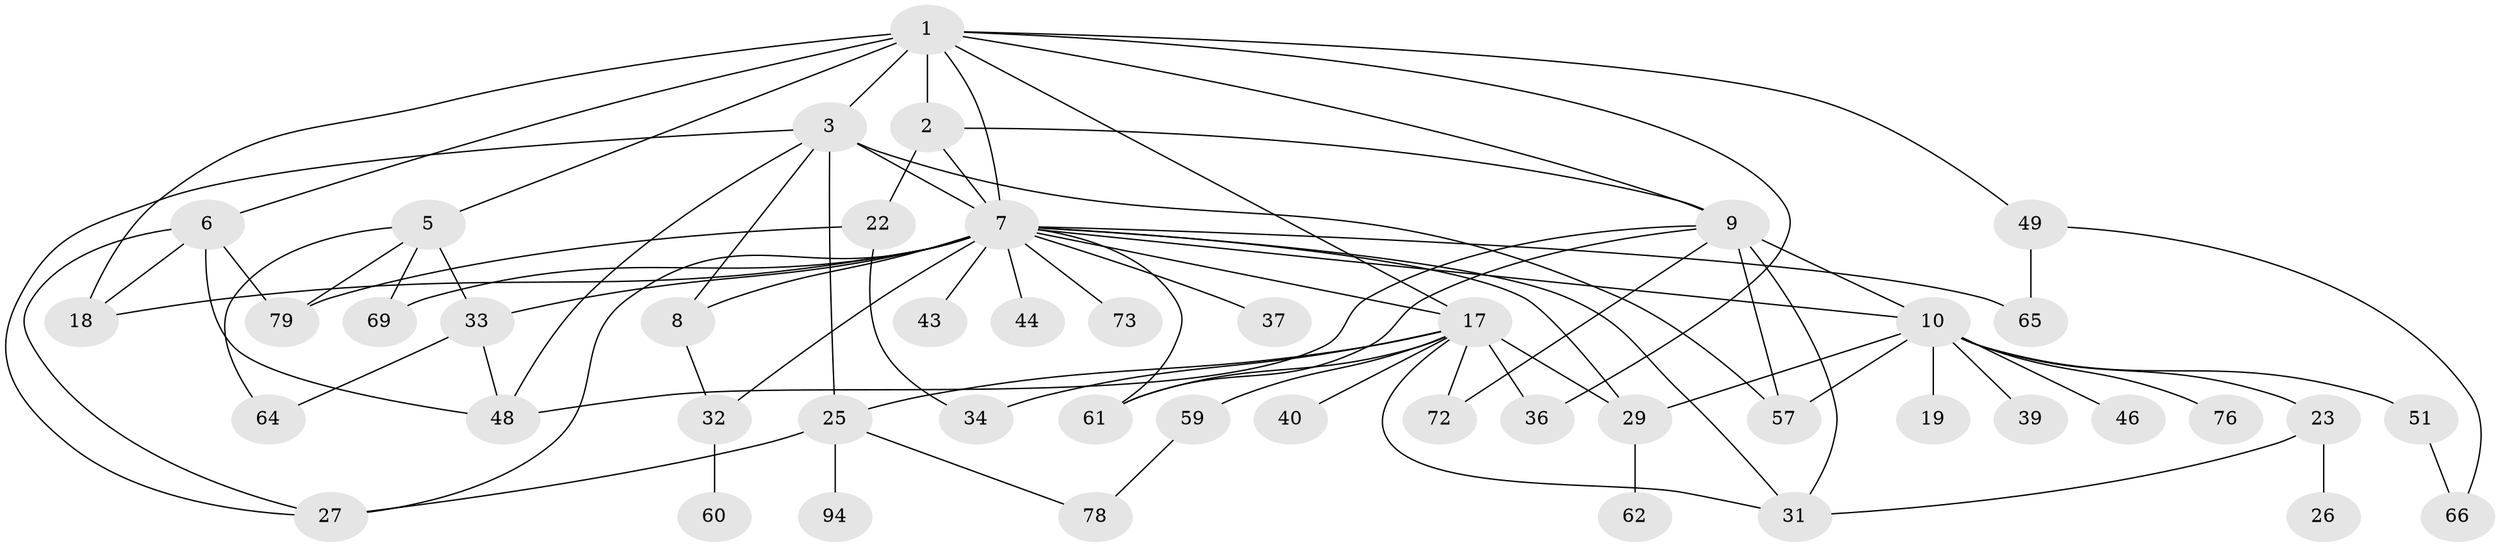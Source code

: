 // original degree distribution, {11: 0.010526315789473684, 4: 0.1368421052631579, 6: 0.021052631578947368, 5: 0.05263157894736842, 3: 0.25263157894736843, 8: 0.021052631578947368, 1: 0.25263157894736843, 7: 0.021052631578947368, 2: 0.23157894736842105}
// Generated by graph-tools (version 1.1) at 2025/13/03/09/25 04:13:37]
// undirected, 47 vertices, 82 edges
graph export_dot {
graph [start="1"]
  node [color=gray90,style=filled];
  1;
  2;
  3 [super="+4"];
  5 [super="+14"];
  6 [super="+45+21+55+16"];
  7 [super="+13+15"];
  8;
  9 [super="+41"];
  10 [super="+12+11"];
  17 [super="+20"];
  18;
  19;
  22 [super="+28"];
  23;
  25 [super="+52"];
  26;
  27 [super="+70"];
  29 [super="+53"];
  31 [super="+67"];
  32 [super="+56"];
  33 [super="+35"];
  34 [super="+85"];
  36;
  37 [super="+68"];
  39;
  40;
  43;
  44;
  46;
  48 [super="+82+75"];
  49 [super="+90"];
  51;
  57;
  59 [super="+86"];
  60;
  61;
  62 [super="+84"];
  64;
  65;
  66;
  69;
  72;
  73;
  76;
  78;
  79;
  94;
  1 -- 2;
  1 -- 3;
  1 -- 5 [weight=2];
  1 -- 6;
  1 -- 17;
  1 -- 18;
  1 -- 49;
  1 -- 36;
  1 -- 7;
  1 -- 9;
  2 -- 9;
  2 -- 22;
  2 -- 7;
  3 -- 57;
  3 -- 7 [weight=2];
  3 -- 8;
  3 -- 25;
  3 -- 48;
  3 -- 27;
  5 -- 33;
  5 -- 79;
  5 -- 64;
  5 -- 69;
  6 -- 79;
  6 -- 18;
  6 -- 48;
  6 -- 27;
  7 -- 37;
  7 -- 29;
  7 -- 65;
  7 -- 69;
  7 -- 8;
  7 -- 73;
  7 -- 10;
  7 -- 17;
  7 -- 18;
  7 -- 31;
  7 -- 32;
  7 -- 33;
  7 -- 43;
  7 -- 44 [weight=2];
  7 -- 61;
  7 -- 27;
  8 -- 32;
  9 -- 10;
  9 -- 48;
  9 -- 72;
  9 -- 57;
  9 -- 61;
  9 -- 31;
  10 -- 19;
  10 -- 39;
  10 -- 46;
  10 -- 76;
  10 -- 57;
  10 -- 51;
  10 -- 23;
  10 -- 29 [weight=2];
  17 -- 25;
  17 -- 36;
  17 -- 40;
  17 -- 61;
  17 -- 29;
  17 -- 34;
  17 -- 72;
  17 -- 59;
  17 -- 31;
  22 -- 34;
  22 -- 79;
  23 -- 26;
  23 -- 31;
  25 -- 27;
  25 -- 78;
  25 -- 94;
  29 -- 62;
  32 -- 60;
  33 -- 64;
  33 -- 48;
  49 -- 65;
  49 -- 66;
  51 -- 66;
  59 -- 78;
}
